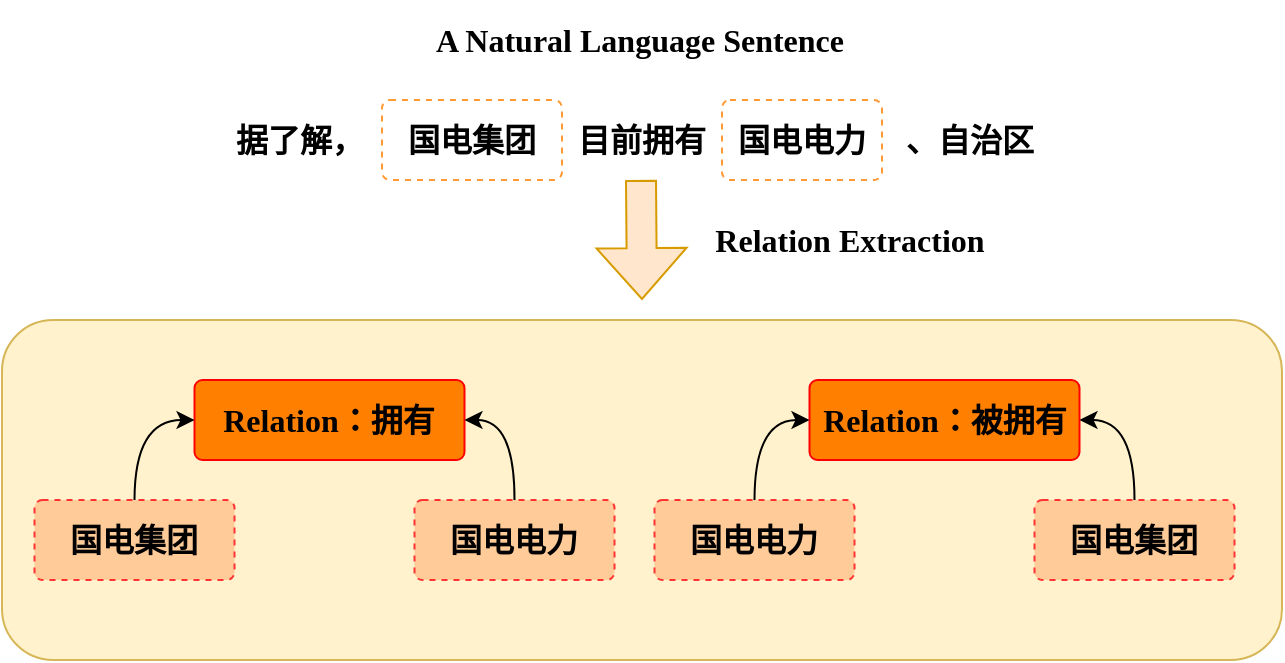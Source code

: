 <mxfile version="22.1.21" type="github">
  <diagram name="第 1 页" id="e0tXGLQbWe1YhPj0isI4">
    <mxGraphModel dx="906" dy="579" grid="1" gridSize="10" guides="1" tooltips="1" connect="1" arrows="1" fold="1" page="1" pageScale="1" pageWidth="827" pageHeight="1169" math="0" shadow="0">
      <root>
        <mxCell id="0" />
        <mxCell id="1" parent="0" />
        <mxCell id="zyhEfrtEaardUeQ5Lzcw-10" value="" style="rounded=1;whiteSpace=wrap;html=1;fillColor=#fff2cc;strokeColor=#d6b656;" vertex="1" parent="1">
          <mxGeometry x="40" y="190" width="640" height="170" as="geometry" />
        </mxCell>
        <mxCell id="T14ChnWQ33sPh7HlbQXI-1" value="&lt;font face=&quot;Times New Roman&quot;&gt;目前拥有&lt;/font&gt;" style="whiteSpace=wrap;html=1;align=left;strokeColor=none;fillColor=none;fontSize=16;fontStyle=1" parent="1" vertex="1">
          <mxGeometry x="326.25" y="80" width="67.5" height="40" as="geometry" />
        </mxCell>
        <mxCell id="T14ChnWQ33sPh7HlbQXI-5" value="国电集团" style="rounded=1;arcSize=10;whiteSpace=wrap;html=1;align=center;dashed=1;strokeColor=#FF9933;fontSize=16;fontStyle=1" parent="1" vertex="1">
          <mxGeometry x="230" y="80" width="90" height="40" as="geometry" />
        </mxCell>
        <mxCell id="T14ChnWQ33sPh7HlbQXI-7" value="国电电力" style="rounded=1;arcSize=10;whiteSpace=wrap;html=1;align=center;dashed=1;strokeColor=#FF9933;fontSize=16;fontStyle=1" parent="1" vertex="1">
          <mxGeometry x="400" y="80" width="80" height="40" as="geometry" />
        </mxCell>
        <mxCell id="T14ChnWQ33sPh7HlbQXI-9" value="&lt;font style=&quot;font-size: 16px;&quot; face=&quot;Times New Roman&quot;&gt;Relation：拥有&lt;br&gt;&lt;/font&gt;" style="rounded=1;arcSize=10;whiteSpace=wrap;html=1;align=center;fillColor=#FF8000;strokeColor=#FF0000;fontSize=16;fontStyle=1" parent="1" vertex="1">
          <mxGeometry x="136.25" y="220" width="135" height="40" as="geometry" />
        </mxCell>
        <mxCell id="T14ChnWQ33sPh7HlbQXI-13" value="、自治区" style="whiteSpace=wrap;html=1;align=left;strokeColor=none;fillColor=none;fontSize=16;fontStyle=1" parent="1" vertex="1">
          <mxGeometry x="490" y="80" width="80" height="40" as="geometry" />
        </mxCell>
        <mxCell id="T14ChnWQ33sPh7HlbQXI-14" value="&lt;font face=&quot;Times New Roman&quot; style=&quot;font-size: 16px;&quot;&gt;A Natural Language Sentence&lt;/font&gt;" style="whiteSpace=wrap;html=1;align=left;strokeColor=none;fillColor=none;fontSize=16;fontStyle=1" parent="1" vertex="1">
          <mxGeometry x="255" y="30" width="210" height="40" as="geometry" />
        </mxCell>
        <mxCell id="T14ChnWQ33sPh7HlbQXI-21" style="edgeStyle=orthogonalEdgeStyle;rounded=0;orthogonalLoop=1;jettySize=auto;html=1;exitX=0.5;exitY=0;exitDx=0;exitDy=0;entryX=0;entryY=0.5;entryDx=0;entryDy=0;curved=1;fontSize=16;fontStyle=1" parent="1" source="T14ChnWQ33sPh7HlbQXI-19" target="T14ChnWQ33sPh7HlbQXI-9" edge="1">
          <mxGeometry relative="1" as="geometry" />
        </mxCell>
        <mxCell id="T14ChnWQ33sPh7HlbQXI-19" value="国电集团" style="rounded=1;arcSize=10;whiteSpace=wrap;html=1;align=center;dashed=1;fillColor=#ffcc99;strokeColor=#FF3333;fontSize=16;fontStyle=1" parent="1" vertex="1">
          <mxGeometry x="56.25" y="280" width="100" height="40" as="geometry" />
        </mxCell>
        <mxCell id="T14ChnWQ33sPh7HlbQXI-26" style="edgeStyle=orthogonalEdgeStyle;rounded=0;orthogonalLoop=1;jettySize=auto;html=1;exitX=0.5;exitY=0;exitDx=0;exitDy=0;entryX=1;entryY=0.5;entryDx=0;entryDy=0;curved=1;fontSize=16;fontStyle=1" parent="1" source="T14ChnWQ33sPh7HlbQXI-20" target="T14ChnWQ33sPh7HlbQXI-9" edge="1">
          <mxGeometry relative="1" as="geometry" />
        </mxCell>
        <mxCell id="T14ChnWQ33sPh7HlbQXI-20" value="国电电力" style="rounded=1;arcSize=10;whiteSpace=wrap;html=1;align=center;dashed=1;fillColor=#ffcc99;strokeColor=#FF3333;fontSize=16;fontStyle=1" parent="1" vertex="1">
          <mxGeometry x="246.25" y="280" width="100" height="40" as="geometry" />
        </mxCell>
        <mxCell id="jTw0942X2GlWAdndkURe-2" value="&lt;font face=&quot;Times New Roman&quot; style=&quot;font-size: 16px;&quot;&gt;Relation Extraction&lt;/font&gt;" style="text;html=1;strokeColor=none;fillColor=none;align=center;verticalAlign=middle;whiteSpace=wrap;rounded=0;fontSize=16;fontStyle=1" parent="1" vertex="1">
          <mxGeometry x="393.75" y="130" width="140" height="40" as="geometry" />
        </mxCell>
        <mxCell id="Fjn9wb1FyUSR9v3z9UPt-1" value="" style="shape=flexArrow;endArrow=classic;html=1;rounded=0;fillColor=#FFE6CC;strokeColor=#D79B00;endWidth=29;endSize=8.15;width=15;fontSize=16;" parent="1" edge="1">
          <mxGeometry width="50" height="50" relative="1" as="geometry">
            <mxPoint x="359.5" y="120" as="sourcePoint" />
            <mxPoint x="360" y="180" as="targetPoint" />
          </mxGeometry>
        </mxCell>
        <mxCell id="zyhEfrtEaardUeQ5Lzcw-1" value="据了解，" style="whiteSpace=wrap;html=1;align=left;strokeColor=none;fillColor=none;fontSize=16;fontStyle=1" vertex="1" parent="1">
          <mxGeometry x="155" y="80" width="75" height="40" as="geometry" />
        </mxCell>
        <mxCell id="zyhEfrtEaardUeQ5Lzcw-2" value="&lt;font style=&quot;font-size: 16px;&quot; face=&quot;Times New Roman&quot;&gt;Relation：被拥有&lt;br&gt;&lt;/font&gt;" style="rounded=1;arcSize=10;whiteSpace=wrap;html=1;align=center;fillColor=#FF8000;strokeColor=#FF0000;fontSize=16;fontStyle=1" vertex="1" parent="1">
          <mxGeometry x="443.75" y="220" width="135" height="40" as="geometry" />
        </mxCell>
        <mxCell id="zyhEfrtEaardUeQ5Lzcw-8" style="edgeStyle=orthogonalEdgeStyle;rounded=0;orthogonalLoop=1;jettySize=auto;html=1;exitX=0.5;exitY=0;exitDx=0;exitDy=0;entryX=0;entryY=0.5;entryDx=0;entryDy=0;curved=1;" edge="1" parent="1" source="zyhEfrtEaardUeQ5Lzcw-6" target="zyhEfrtEaardUeQ5Lzcw-2">
          <mxGeometry relative="1" as="geometry" />
        </mxCell>
        <mxCell id="zyhEfrtEaardUeQ5Lzcw-6" value="国电电力" style="rounded=1;arcSize=10;whiteSpace=wrap;html=1;align=center;dashed=1;fillColor=#ffcc99;strokeColor=#FF3333;fontSize=16;fontStyle=1" vertex="1" parent="1">
          <mxGeometry x="366.25" y="280" width="100" height="40" as="geometry" />
        </mxCell>
        <mxCell id="zyhEfrtEaardUeQ5Lzcw-9" style="edgeStyle=orthogonalEdgeStyle;rounded=0;orthogonalLoop=1;jettySize=auto;html=1;exitX=0.5;exitY=0;exitDx=0;exitDy=0;entryX=1;entryY=0.5;entryDx=0;entryDy=0;curved=1;" edge="1" parent="1" source="zyhEfrtEaardUeQ5Lzcw-7" target="zyhEfrtEaardUeQ5Lzcw-2">
          <mxGeometry relative="1" as="geometry" />
        </mxCell>
        <mxCell id="zyhEfrtEaardUeQ5Lzcw-7" value="国电集团" style="rounded=1;arcSize=10;whiteSpace=wrap;html=1;align=center;dashed=1;fillColor=#ffcc99;strokeColor=#FF3333;fontSize=16;fontStyle=1" vertex="1" parent="1">
          <mxGeometry x="556.25" y="280" width="100" height="40" as="geometry" />
        </mxCell>
      </root>
    </mxGraphModel>
  </diagram>
</mxfile>
